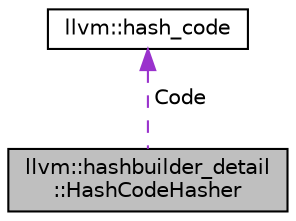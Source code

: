 digraph "llvm::hashbuilder_detail::HashCodeHasher"
{
 // LATEX_PDF_SIZE
  bgcolor="transparent";
  edge [fontname="Helvetica",fontsize="10",labelfontname="Helvetica",labelfontsize="10"];
  node [fontname="Helvetica",fontsize="10",shape=record];
  Node1 [label="llvm::hashbuilder_detail\l::HashCodeHasher",height=0.2,width=0.4,color="black", fillcolor="grey75", style="filled", fontcolor="black",tooltip=" "];
  Node2 -> Node1 [dir="back",color="darkorchid3",fontsize="10",style="dashed",label=" Code" ,fontname="Helvetica"];
  Node2 [label="llvm::hash_code",height=0.2,width=0.4,color="black",URL="$classllvm_1_1hash__code.html",tooltip="An opaque object representing a hash code."];
}
